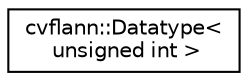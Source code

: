 digraph "Graphical Class Hierarchy"
{
 // LATEX_PDF_SIZE
  edge [fontname="Helvetica",fontsize="10",labelfontname="Helvetica",labelfontsize="10"];
  node [fontname="Helvetica",fontsize="10",shape=record];
  rankdir="LR";
  Node0 [label="cvflann::Datatype\<\l unsigned int \>",height=0.2,width=0.4,color="black", fillcolor="white", style="filled",URL="$structcvflann_1_1_datatype_3_01unsigned_01int_01_4.html",tooltip=" "];
}
